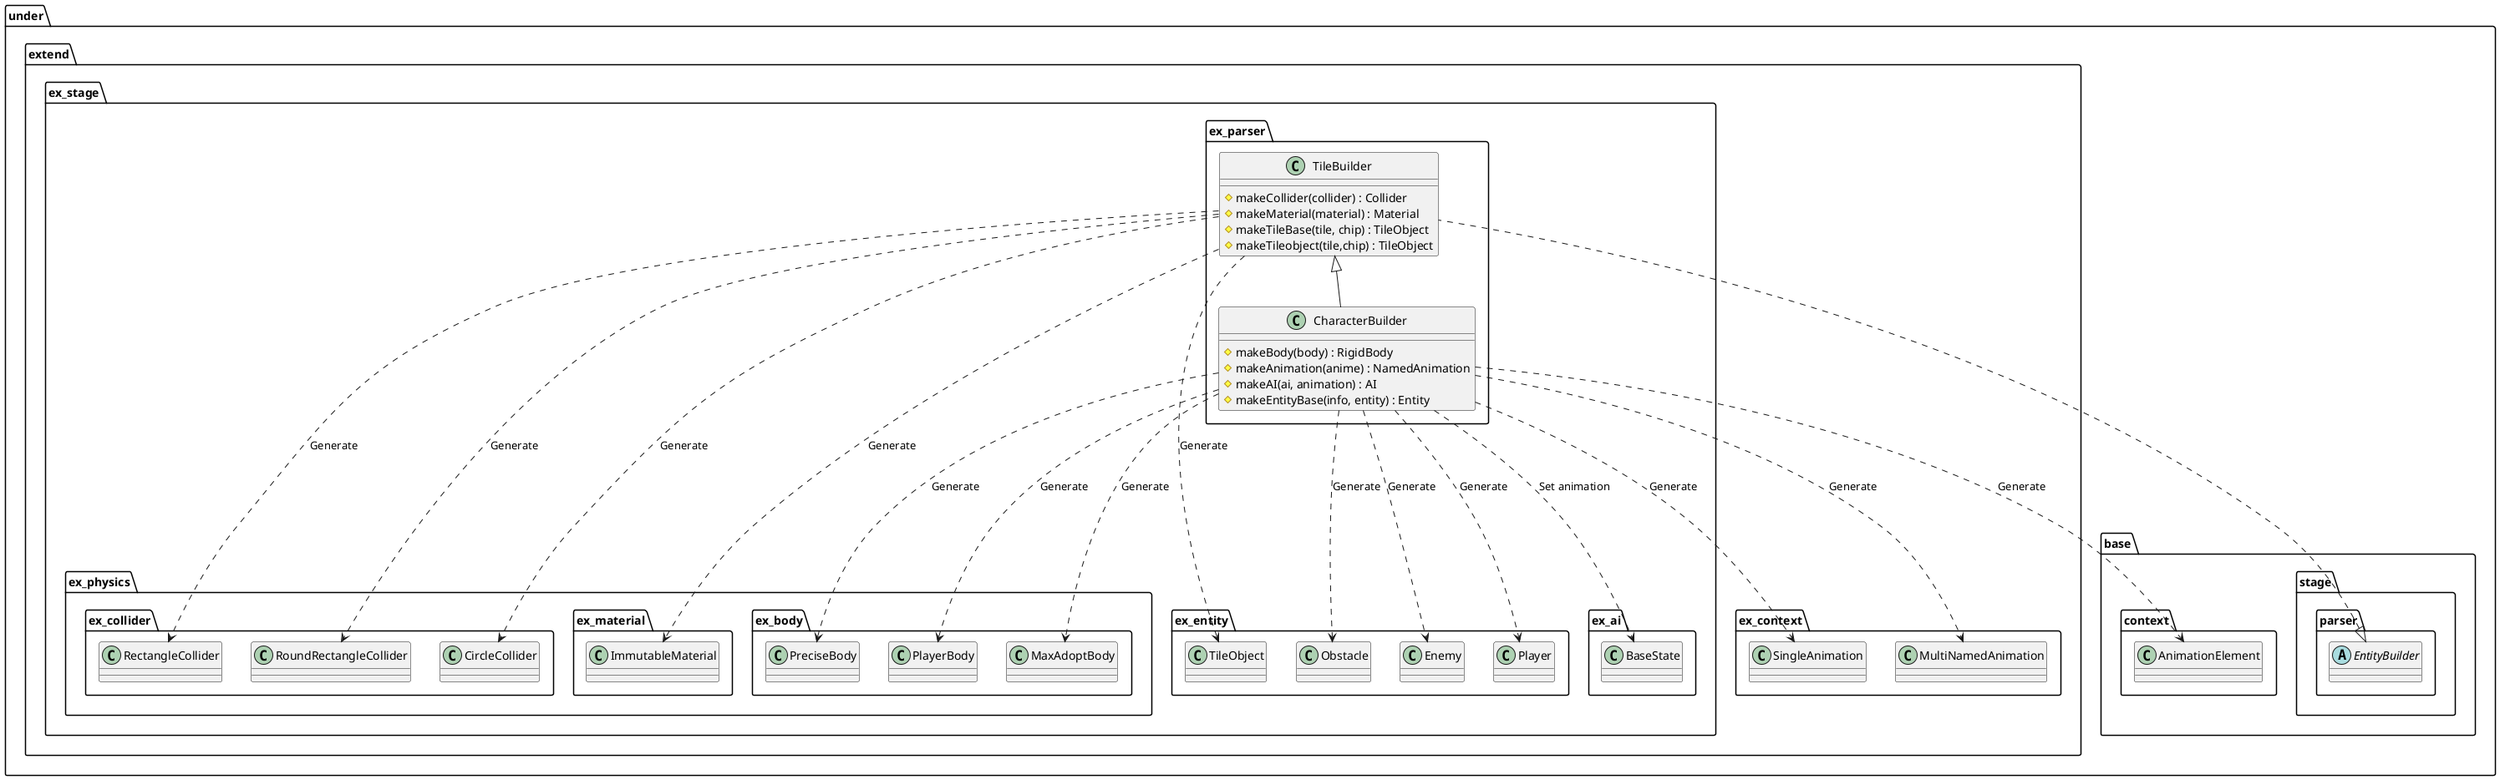 @startuml ParserBuilder

package under {
    package extend {
        package ex_stage {
            package ex_parser {
                class TileBuilder {
                    #makeCollider(collider) : Collider
                    #makeMaterial(material) : Material
                    #makeTileBase(tile, chip) : TileObject
                    #makeTileobject(tile,chip) : TileObject
                }

                class CharacterBuilder {
                    #makeBody(body) : RigidBody
                    #makeAnimation(anime) : NamedAnimation
                    #makeAI(ai, animation) : AI
                    #makeEntityBase(info, entity) : Entity
                }
            }
        }
    }
}

package under {
    package base {
        package context {
            class AnimationElement
        }
        package stage {
            package parser {
                abstract EntityBuilder
            }
        }
    }
    package extend {
        package ex_context {
            class SingleAnimation
            class MultiNamedAnimation
        }
        package ex_stage {
            package ex_physics {
                package ex_collider {
                    class CircleCollider
                    class RectangleCollider
                    class RoundRectangleCollider
                }
                package ex_material {
                    class ImmutableMaterial
                }
                package ex_body {
                    class MaxAdoptBody
                    class PreciseBody
                    class PlayerBody
                }
            }
            package ex_entity {
                class TileObject
                class Player
                class Enemy
                class Obstacle
            }
            package ex_ai {
                class BaseState
            }
        }

    }
}

TileBuilder ....> TileObject : Generate
TileBuilder ....> RectangleCollider : Generate
TileBuilder ....> CircleCollider : Generate
TileBuilder ....> RoundRectangleCollider : Generate
TileBuilder ....> ImmutableMaterial : Generate
CharacterBuilder ...> MaxAdoptBody : Generate
CharacterBuilder ...> PreciseBody : Generate
CharacterBuilder ...> PlayerBody : Generate
CharacterBuilder ...> Player : Generate
CharacterBuilder ...> Enemy : Generate
CharacterBuilder ...> Obstacle : Generate
CharacterBuilder ...> MultiNamedAnimation : Generate
CharacterBuilder ...> SingleAnimation : Generate
CharacterBuilder ...> AnimationElement : Generate
CharacterBuilder ...> BaseState : Set animation

EntityBuilder <|.. TileBuilder
TileBuilder <|-- CharacterBuilder

@enduml
